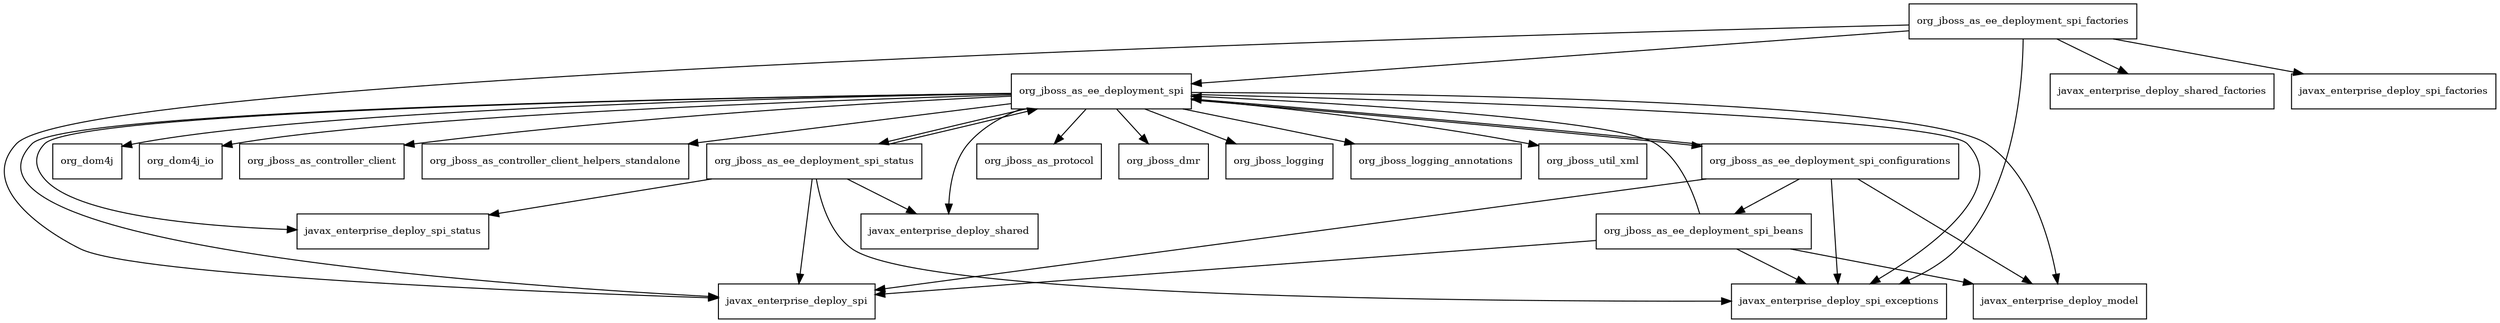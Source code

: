 digraph jboss_as_ee_deployment_7_4_0_Final_redhat_19_package_dependencies {
  node [shape = box, fontsize=10.0];
  org_jboss_as_ee_deployment_spi -> javax_enterprise_deploy_model;
  org_jboss_as_ee_deployment_spi -> javax_enterprise_deploy_shared;
  org_jboss_as_ee_deployment_spi -> javax_enterprise_deploy_spi;
  org_jboss_as_ee_deployment_spi -> javax_enterprise_deploy_spi_exceptions;
  org_jboss_as_ee_deployment_spi -> javax_enterprise_deploy_spi_status;
  org_jboss_as_ee_deployment_spi -> org_dom4j;
  org_jboss_as_ee_deployment_spi -> org_dom4j_io;
  org_jboss_as_ee_deployment_spi -> org_jboss_as_controller_client;
  org_jboss_as_ee_deployment_spi -> org_jboss_as_controller_client_helpers_standalone;
  org_jboss_as_ee_deployment_spi -> org_jboss_as_ee_deployment_spi_configurations;
  org_jboss_as_ee_deployment_spi -> org_jboss_as_ee_deployment_spi_status;
  org_jboss_as_ee_deployment_spi -> org_jboss_as_protocol;
  org_jboss_as_ee_deployment_spi -> org_jboss_dmr;
  org_jboss_as_ee_deployment_spi -> org_jboss_logging;
  org_jboss_as_ee_deployment_spi -> org_jboss_logging_annotations;
  org_jboss_as_ee_deployment_spi -> org_jboss_util_xml;
  org_jboss_as_ee_deployment_spi_beans -> javax_enterprise_deploy_model;
  org_jboss_as_ee_deployment_spi_beans -> javax_enterprise_deploy_spi;
  org_jboss_as_ee_deployment_spi_beans -> javax_enterprise_deploy_spi_exceptions;
  org_jboss_as_ee_deployment_spi_beans -> org_jboss_as_ee_deployment_spi;
  org_jboss_as_ee_deployment_spi_configurations -> javax_enterprise_deploy_model;
  org_jboss_as_ee_deployment_spi_configurations -> javax_enterprise_deploy_spi;
  org_jboss_as_ee_deployment_spi_configurations -> javax_enterprise_deploy_spi_exceptions;
  org_jboss_as_ee_deployment_spi_configurations -> org_jboss_as_ee_deployment_spi;
  org_jboss_as_ee_deployment_spi_configurations -> org_jboss_as_ee_deployment_spi_beans;
  org_jboss_as_ee_deployment_spi_factories -> javax_enterprise_deploy_shared_factories;
  org_jboss_as_ee_deployment_spi_factories -> javax_enterprise_deploy_spi;
  org_jboss_as_ee_deployment_spi_factories -> javax_enterprise_deploy_spi_exceptions;
  org_jboss_as_ee_deployment_spi_factories -> javax_enterprise_deploy_spi_factories;
  org_jboss_as_ee_deployment_spi_factories -> org_jboss_as_ee_deployment_spi;
  org_jboss_as_ee_deployment_spi_status -> javax_enterprise_deploy_shared;
  org_jboss_as_ee_deployment_spi_status -> javax_enterprise_deploy_spi;
  org_jboss_as_ee_deployment_spi_status -> javax_enterprise_deploy_spi_exceptions;
  org_jboss_as_ee_deployment_spi_status -> javax_enterprise_deploy_spi_status;
  org_jboss_as_ee_deployment_spi_status -> org_jboss_as_ee_deployment_spi;
}
